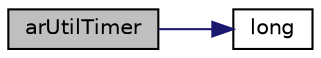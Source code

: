 digraph "arUtilTimer"
{
 // INTERACTIVE_SVG=YES
  edge [fontname="Helvetica",fontsize="10",labelfontname="Helvetica",labelfontsize="10"];
  node [fontname="Helvetica",fontsize="10",shape=record];
  rankdir="LR";
  Node1 [label="arUtilTimer",height=0.2,width=0.4,color="black", fillcolor="grey75", style="filled", fontcolor="black"];
  Node1 -> Node2 [color="midnightblue",fontsize="10",style="solid",fontname="Helvetica"];
  Node2 [label="long",height=0.2,width=0.4,color="black", fillcolor="white", style="filled",URL="$ioapi_8h.html#a7fd8c70e06fede8289e0cb788c759270"];
}
